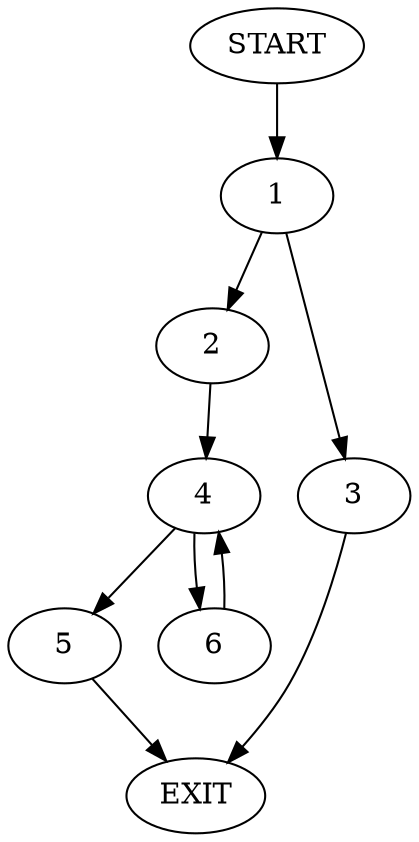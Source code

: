 digraph {
0 [label="START"]
7 [label="EXIT"]
0 -> 1
1 -> 2
1 -> 3
2 -> 4
3 -> 7
4 -> 5
4 -> 6
5 -> 7
6 -> 4
}
